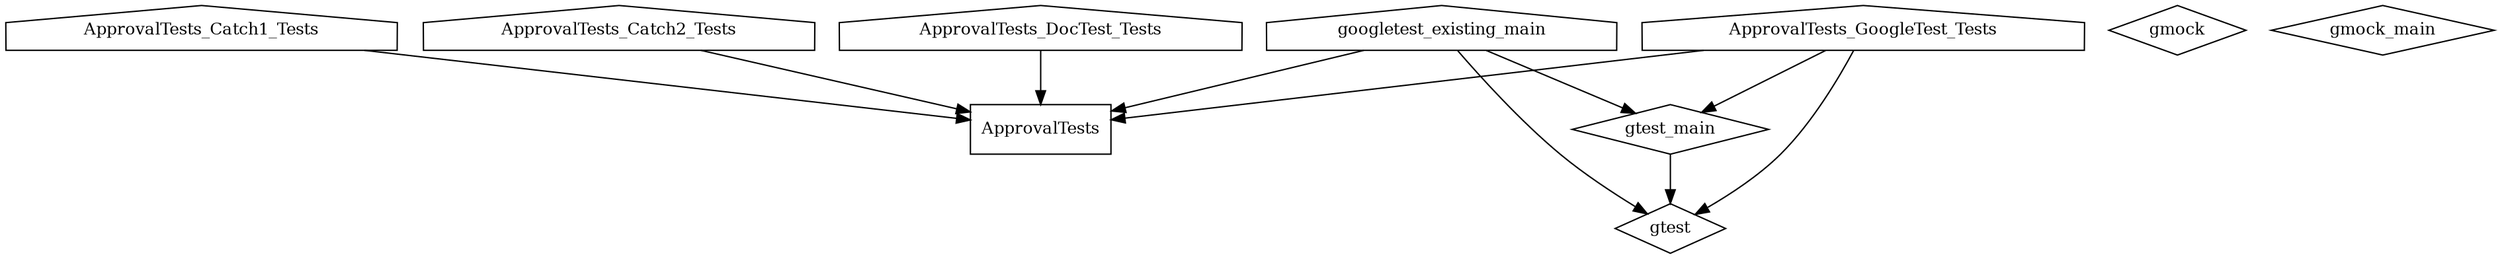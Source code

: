 digraph "GG" {
node [
  fontsize = "12"
];
    "node4" [ label="ApprovalTests" shape="box"];
    "node23" [ label="ApprovalTests_Catch1_Tests" shape="house"];
    "node23" -> "node4" // ApprovalTests_Catch1_Tests -> ApprovalTests
    "node25" [ label="ApprovalTests_Catch2_Tests" shape="house"];
    "node25" -> "node4" // ApprovalTests_Catch2_Tests -> ApprovalTests
    "node33" [ label="ApprovalTests_DocTest_Tests" shape="house"];
    "node33" -> "node4" // ApprovalTests_DocTest_Tests -> ApprovalTests
    "node29" [ label="ApprovalTests_GoogleTest_Tests" shape="house"];
    "node29" -> "node4" // ApprovalTests_GoogleTest_Tests -> ApprovalTests
    "node16" [ label="gtest" shape="diamond"];
    "node29" -> "node16" // ApprovalTests_GoogleTest_Tests -> gtest
    "node17" [ label="gtest_main" shape="diamond"];
    "node29" -> "node17" // ApprovalTests_GoogleTest_Tests -> gtest_main
    "node17" -> "node16" // gtest_main -> gtest
    "node14" [ label="gmock" shape="diamond"];
    "node13" [ label="gmock_main" shape="diamond"];
    "node39" [ label="googletest_existing_main" shape="house"];
    "node39" -> "node4" // googletest_existing_main -> ApprovalTests
    "node39" -> "node16" // googletest_existing_main -> gtest
    "node39" -> "node17" // googletest_existing_main -> gtest_main
}
